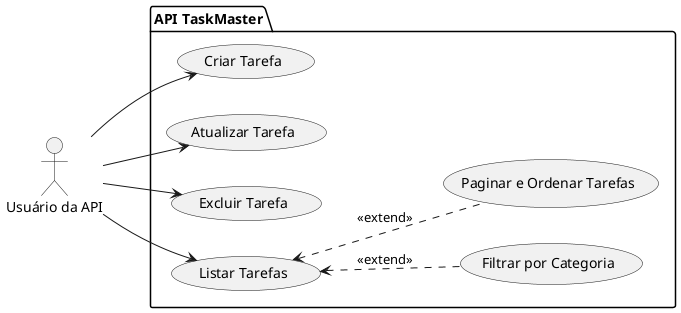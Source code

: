 @startuml TaskMaster
left to right direction

actor "Usuário da API" as user

package "API TaskMaster" {
  usecase "Criar Tarefa" as UC1
  usecase "Atualizar Tarefa" as UC2
  usecase "Excluir Tarefa" as UC3
  usecase "Listar Tarefas" as UC4
  usecase "Filtrar por Categoria" as UC5
  usecase "Paginar e Ordenar Tarefas" as UC6
}

' Casos de uso do Épico 1
user --> UC1
user --> UC2
user --> UC3

' Casos de uso do Épico 2
user --> UC4
UC4 <.. UC5 : <<extend>>
UC4 <.. UC6 : <<extend>>

@enduml

